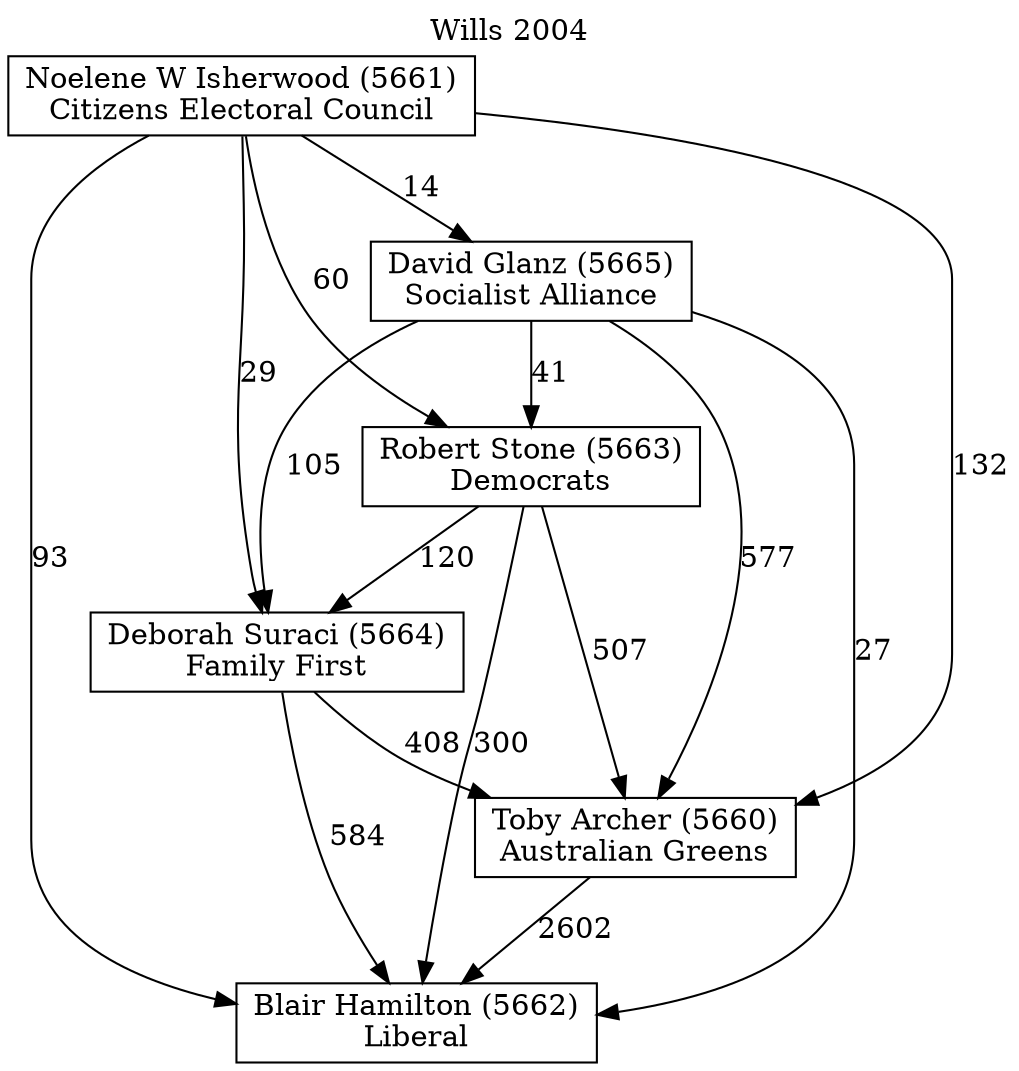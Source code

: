 // House preference flow
digraph "Blair Hamilton (5662)_Wills_2004" {
	graph [label="Wills 2004" labelloc=t mclimit=10]
	node [shape=box]
	"Blair Hamilton (5662)" [label="Blair Hamilton (5662)
Liberal"]
	"Toby Archer (5660)" [label="Toby Archer (5660)
Australian Greens"]
	"Deborah Suraci (5664)" [label="Deborah Suraci (5664)
Family First"]
	"Robert Stone (5663)" [label="Robert Stone (5663)
Democrats"]
	"David Glanz (5665)" [label="David Glanz (5665)
Socialist Alliance"]
	"Noelene W Isherwood (5661)" [label="Noelene W Isherwood (5661)
Citizens Electoral Council"]
	"Toby Archer (5660)" -> "Blair Hamilton (5662)" [label=2602]
	"Deborah Suraci (5664)" -> "Toby Archer (5660)" [label=408]
	"Robert Stone (5663)" -> "Deborah Suraci (5664)" [label=120]
	"David Glanz (5665)" -> "Robert Stone (5663)" [label=41]
	"Noelene W Isherwood (5661)" -> "David Glanz (5665)" [label=14]
	"Deborah Suraci (5664)" -> "Blair Hamilton (5662)" [label=584]
	"Robert Stone (5663)" -> "Blair Hamilton (5662)" [label=300]
	"David Glanz (5665)" -> "Blair Hamilton (5662)" [label=27]
	"Noelene W Isherwood (5661)" -> "Blair Hamilton (5662)" [label=93]
	"Noelene W Isherwood (5661)" -> "Robert Stone (5663)" [label=60]
	"David Glanz (5665)" -> "Deborah Suraci (5664)" [label=105]
	"Noelene W Isherwood (5661)" -> "Deborah Suraci (5664)" [label=29]
	"Robert Stone (5663)" -> "Toby Archer (5660)" [label=507]
	"David Glanz (5665)" -> "Toby Archer (5660)" [label=577]
	"Noelene W Isherwood (5661)" -> "Toby Archer (5660)" [label=132]
}

